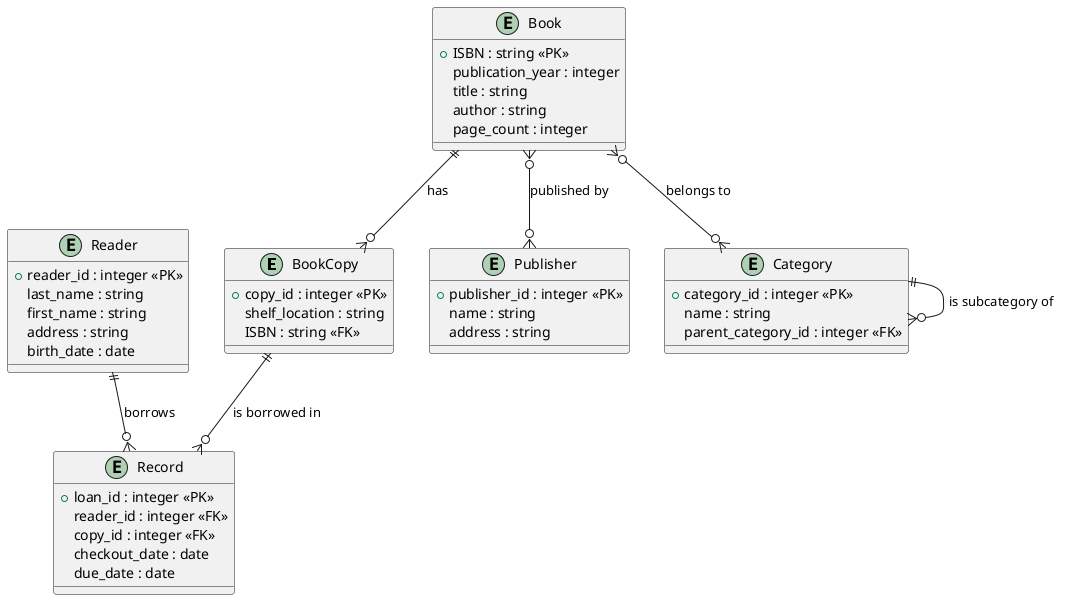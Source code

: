 @startuml Library System
entity "BookCopy" {
    +copy_id : integer <<PK>>
    shelf_location : string
    ISBN : string <<FK>>
}

entity "Book" {
    +ISBN : string <<PK>>
    publication_year : integer
    title : string
    author : string
    page_count : integer
}

entity "Publisher" {
    +publisher_id : integer <<PK>>
    name : string
    address : string
}

entity "Category" {
    +category_id : integer <<PK>>
    name : string
    parent_category_id : integer <<FK>>
}

entity "Reader" {
    +reader_id : integer <<PK>>
    last_name : string
    first_name : string
    address : string
    birth_date : date
}

entity "Record" {
    +loan_id : integer <<PK>>
    reader_id : integer <<FK>>
    copy_id : integer <<FK>>
    checkout_date : date
    due_date : date
}

Book ||--o{ BookCopy: "has"
Book }o--o{ Publisher: "published by"
Book }o--o{ Category: "belongs to"
Category ||--o{ Category : "is subcategory of"
Reader ||--o{ Record : "borrows"
BookCopy ||--o{ Record : "is borrowed in"
@enduml